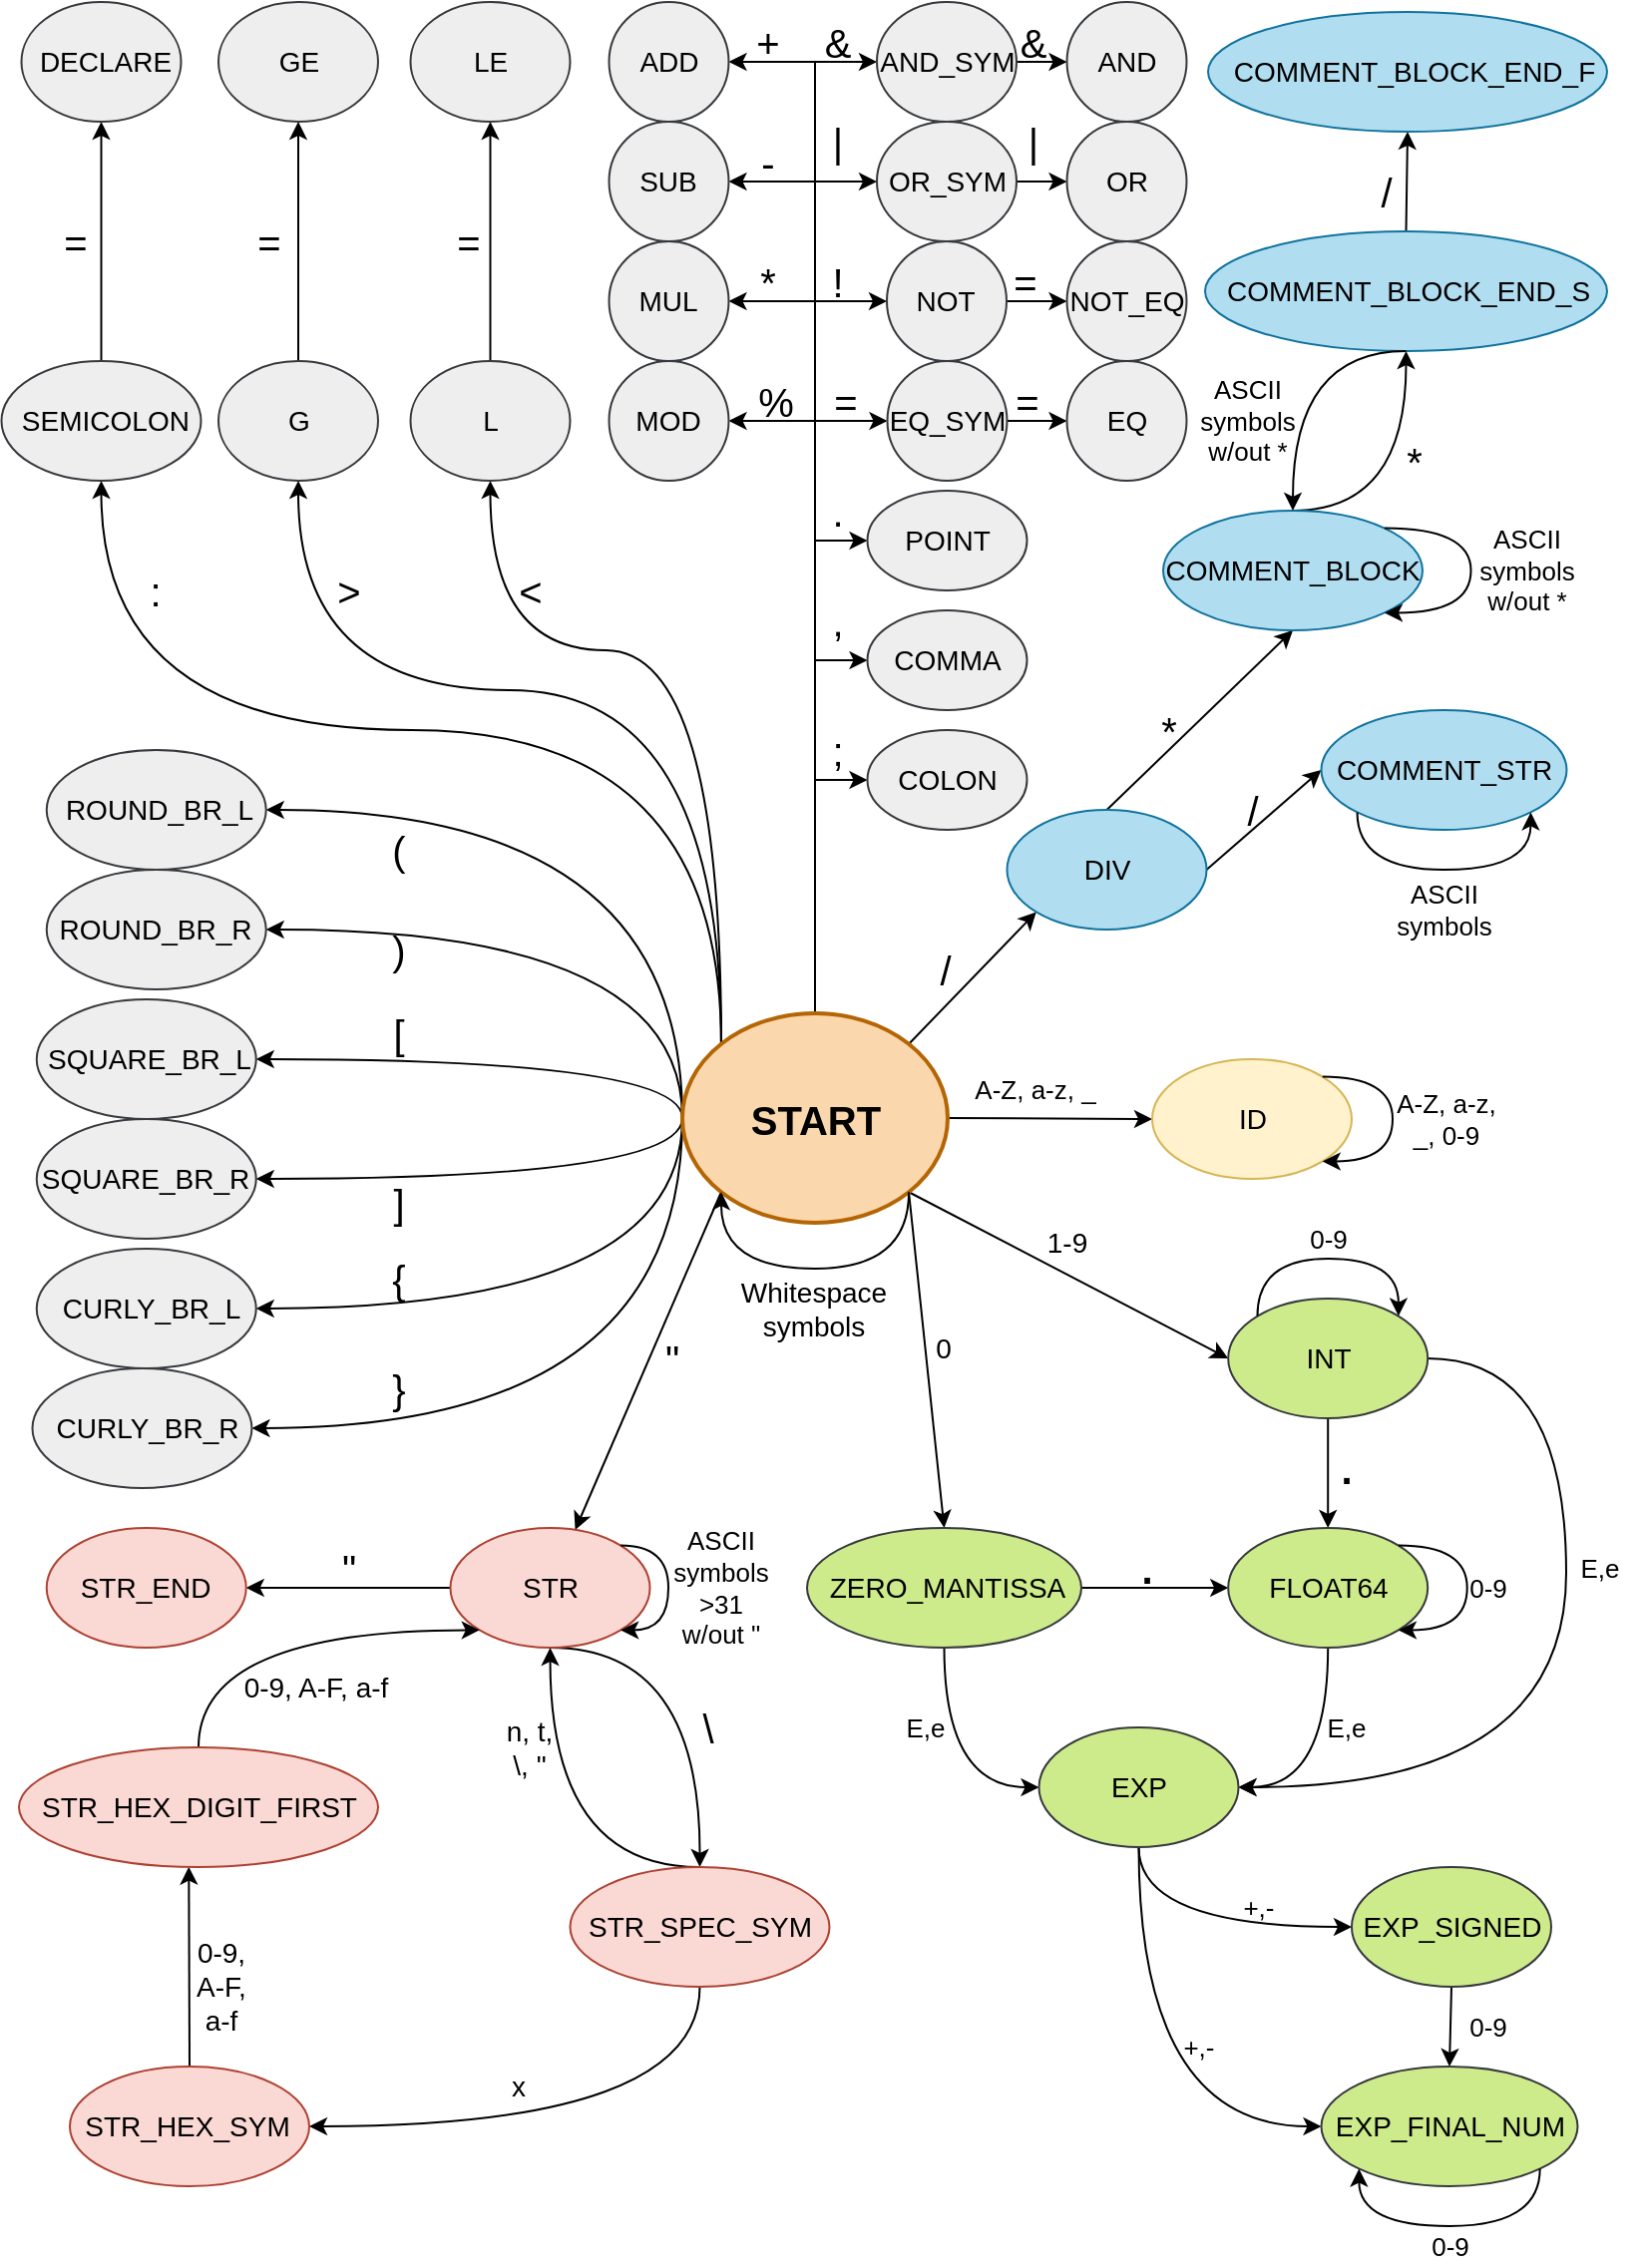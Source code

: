 <mxfile version="13.7.7" type="github"><diagram id="MlzpK5g1KXkVhoH1nmNd" name="Page-1"><mxGraphModel dx="865" dy="416" grid="1" gridSize="10" guides="1" tooltips="1" connect="1" arrows="1" fold="1" page="1" pageScale="1" pageWidth="827" pageHeight="1169" math="0" shadow="0"><root><mxCell id="0"/><mxCell id="1" parent="0"/><mxCell id="viRE1IM_-0tVsHPkwJl9-90" style="rounded=0;orthogonalLoop=1;jettySize=auto;html=1;exitX=1;exitY=0;exitDx=0;exitDy=0;entryX=0;entryY=1;entryDx=0;entryDy=0;fontSize=20;" parent="1" source="viRE1IM_-0tVsHPkwJl9-1" target="viRE1IM_-0tVsHPkwJl9-59" edge="1"><mxGeometry relative="1" as="geometry"/></mxCell><mxCell id="viRE1IM_-0tVsHPkwJl9-121" style="rounded=0;orthogonalLoop=1;jettySize=auto;html=1;exitX=1;exitY=0.5;exitDx=0;exitDy=0;entryX=0;entryY=0.5;entryDx=0;entryDy=0;fontSize=13;" parent="1" source="viRE1IM_-0tVsHPkwJl9-1" target="viRE1IM_-0tVsHPkwJl9-69" edge="1"><mxGeometry relative="1" as="geometry"/></mxCell><mxCell id="viRE1IM_-0tVsHPkwJl9-127" style="rounded=0;orthogonalLoop=1;jettySize=auto;html=1;exitX=1;exitY=1;exitDx=0;exitDy=0;entryX=0.5;entryY=0;entryDx=0;entryDy=0;fontSize=13;" parent="1" source="viRE1IM_-0tVsHPkwJl9-1" target="viRE1IM_-0tVsHPkwJl9-71" edge="1"><mxGeometry relative="1" as="geometry"/></mxCell><mxCell id="viRE1IM_-0tVsHPkwJl9-128" style="edgeStyle=none;rounded=0;orthogonalLoop=1;jettySize=auto;html=1;exitX=1;exitY=1;exitDx=0;exitDy=0;fontSize=13;entryX=0;entryY=0.5;entryDx=0;entryDy=0;" parent="1" source="viRE1IM_-0tVsHPkwJl9-1" target="viRE1IM_-0tVsHPkwJl9-73" edge="1"><mxGeometry relative="1" as="geometry"/></mxCell><mxCell id="viRE1IM_-0tVsHPkwJl9-222" style="edgeStyle=orthogonalEdgeStyle;rounded=0;orthogonalLoop=1;jettySize=auto;html=1;exitX=0;exitY=0.5;exitDx=0;exitDy=0;entryX=1;entryY=0.5;entryDx=0;entryDy=0;fontSize=20;curved=1;" parent="1" source="viRE1IM_-0tVsHPkwJl9-1" target="viRE1IM_-0tVsHPkwJl9-27" edge="1"><mxGeometry relative="1" as="geometry"><Array as="points"><mxPoint x="347" y="740"/></Array></mxGeometry></mxCell><mxCell id="viRE1IM_-0tVsHPkwJl9-223" style="edgeStyle=orthogonalEdgeStyle;curved=1;rounded=0;orthogonalLoop=1;jettySize=auto;html=1;exitX=0;exitY=0.5;exitDx=0;exitDy=0;entryX=1;entryY=0.5;entryDx=0;entryDy=0;fontSize=20;" parent="1" source="viRE1IM_-0tVsHPkwJl9-1" target="viRE1IM_-0tVsHPkwJl9-85" edge="1"><mxGeometry relative="1" as="geometry"><Array as="points"><mxPoint x="347" y="680"/></Array></mxGeometry></mxCell><mxCell id="viRE1IM_-0tVsHPkwJl9-224" style="edgeStyle=orthogonalEdgeStyle;curved=1;rounded=0;orthogonalLoop=1;jettySize=auto;html=1;exitX=0;exitY=0.5;exitDx=0;exitDy=0;entryX=1;entryY=0.5;entryDx=0;entryDy=0;fontSize=20;" parent="1" source="viRE1IM_-0tVsHPkwJl9-1" target="viRE1IM_-0tVsHPkwJl9-18" edge="1"><mxGeometry relative="1" as="geometry"><Array as="points"><mxPoint x="347" y="615"/></Array></mxGeometry></mxCell><mxCell id="viRE1IM_-0tVsHPkwJl9-225" style="edgeStyle=orthogonalEdgeStyle;curved=1;rounded=0;orthogonalLoop=1;jettySize=auto;html=1;exitX=0;exitY=0.5;exitDx=0;exitDy=0;entryX=1;entryY=0.5;entryDx=0;entryDy=0;fontSize=20;" parent="1" source="viRE1IM_-0tVsHPkwJl9-1" target="viRE1IM_-0tVsHPkwJl9-15" edge="1"><mxGeometry relative="1" as="geometry"><Array as="points"><mxPoint x="347" y="555"/></Array></mxGeometry></mxCell><mxCell id="viRE1IM_-0tVsHPkwJl9-226" style="edgeStyle=orthogonalEdgeStyle;curved=1;rounded=0;orthogonalLoop=1;jettySize=auto;html=1;exitX=0;exitY=0.5;exitDx=0;exitDy=0;entryX=1;entryY=0.5;entryDx=0;entryDy=0;fontSize=20;" parent="1" source="viRE1IM_-0tVsHPkwJl9-1" target="viRE1IM_-0tVsHPkwJl9-23" edge="1"><mxGeometry relative="1" as="geometry"><Array as="points"><mxPoint x="347" y="490"/></Array></mxGeometry></mxCell><mxCell id="viRE1IM_-0tVsHPkwJl9-227" style="edgeStyle=orthogonalEdgeStyle;curved=1;rounded=0;orthogonalLoop=1;jettySize=auto;html=1;exitX=0;exitY=0.5;exitDx=0;exitDy=0;entryX=1;entryY=0.5;entryDx=0;entryDy=0;fontSize=20;" parent="1" source="viRE1IM_-0tVsHPkwJl9-1" target="viRE1IM_-0tVsHPkwJl9-21" edge="1"><mxGeometry relative="1" as="geometry"><Array as="points"><mxPoint x="347" y="430"/></Array></mxGeometry></mxCell><mxCell id="viRE1IM_-0tVsHPkwJl9-238" style="edgeStyle=orthogonalEdgeStyle;rounded=0;orthogonalLoop=1;jettySize=auto;html=1;exitX=0.5;exitY=0;exitDx=0;exitDy=0;entryX=1;entryY=0.5;entryDx=0;entryDy=0;fontSize=20;" parent="1" source="viRE1IM_-0tVsHPkwJl9-1" target="viRE1IM_-0tVsHPkwJl9-53" edge="1"><mxGeometry relative="1" as="geometry"/></mxCell><mxCell id="viRE1IM_-0tVsHPkwJl9-239" style="edgeStyle=orthogonalEdgeStyle;rounded=0;orthogonalLoop=1;jettySize=auto;html=1;exitX=0.5;exitY=0;exitDx=0;exitDy=0;entryX=0;entryY=0.5;entryDx=0;entryDy=0;fontSize=20;" parent="1" source="viRE1IM_-0tVsHPkwJl9-1" target="viRE1IM_-0tVsHPkwJl9-51" edge="1"><mxGeometry relative="1" as="geometry"/></mxCell><mxCell id="viRE1IM_-0tVsHPkwJl9-240" style="edgeStyle=orthogonalEdgeStyle;rounded=0;orthogonalLoop=1;jettySize=auto;html=1;exitX=0.5;exitY=0;exitDx=0;exitDy=0;entryX=0;entryY=0.5;entryDx=0;entryDy=0;fontSize=20;" parent="1" source="viRE1IM_-0tVsHPkwJl9-1" target="viRE1IM_-0tVsHPkwJl9-55" edge="1"><mxGeometry relative="1" as="geometry"/></mxCell><mxCell id="viRE1IM_-0tVsHPkwJl9-241" style="edgeStyle=orthogonalEdgeStyle;rounded=0;orthogonalLoop=1;jettySize=auto;html=1;exitX=0.5;exitY=0;exitDx=0;exitDy=0;entryX=0;entryY=0.5;entryDx=0;entryDy=0;fontSize=20;elbow=vertical;" parent="1" source="viRE1IM_-0tVsHPkwJl9-1" target="viRE1IM_-0tVsHPkwJl9-57" edge="1"><mxGeometry relative="1" as="geometry"/></mxCell><mxCell id="viRE1IM_-0tVsHPkwJl9-242" style="edgeStyle=orthogonalEdgeStyle;rounded=0;orthogonalLoop=1;jettySize=auto;html=1;exitX=0.5;exitY=0;exitDx=0;exitDy=0;entryX=0;entryY=0.5;entryDx=0;entryDy=0;fontSize=20;" parent="1" source="viRE1IM_-0tVsHPkwJl9-1" target="viRE1IM_-0tVsHPkwJl9-47" edge="1"><mxGeometry relative="1" as="geometry"/></mxCell><mxCell id="viRE1IM_-0tVsHPkwJl9-244" style="edgeStyle=orthogonalEdgeStyle;rounded=0;orthogonalLoop=1;jettySize=auto;html=1;exitX=0.5;exitY=0;exitDx=0;exitDy=0;entryX=1;entryY=0.5;entryDx=0;entryDy=0;fontSize=20;" parent="1" source="viRE1IM_-0tVsHPkwJl9-1" target="viRE1IM_-0tVsHPkwJl9-9" edge="1"><mxGeometry relative="1" as="geometry"/></mxCell><mxCell id="viRE1IM_-0tVsHPkwJl9-245" style="edgeStyle=orthogonalEdgeStyle;rounded=0;orthogonalLoop=1;jettySize=auto;html=1;exitX=0.5;exitY=0;exitDx=0;exitDy=0;entryX=1;entryY=0.5;entryDx=0;entryDy=0;fontSize=20;" parent="1" source="viRE1IM_-0tVsHPkwJl9-1" target="viRE1IM_-0tVsHPkwJl9-84" edge="1"><mxGeometry relative="1" as="geometry"/></mxCell><mxCell id="viRE1IM_-0tVsHPkwJl9-246" style="edgeStyle=orthogonalEdgeStyle;rounded=0;orthogonalLoop=1;jettySize=auto;html=1;exitX=0.5;exitY=0;exitDx=0;exitDy=0;entryX=1;entryY=0.5;entryDx=0;entryDy=0;fontSize=20;" parent="1" source="viRE1IM_-0tVsHPkwJl9-1" target="viRE1IM_-0tVsHPkwJl9-11" edge="1"><mxGeometry relative="1" as="geometry"/></mxCell><mxCell id="viRE1IM_-0tVsHPkwJl9-292" style="edgeStyle=orthogonalEdgeStyle;curved=1;rounded=0;orthogonalLoop=1;jettySize=auto;html=1;exitX=0;exitY=0;exitDx=0;exitDy=0;entryX=0.5;entryY=1;entryDx=0;entryDy=0;fontSize=20;" parent="1" source="viRE1IM_-0tVsHPkwJl9-1" target="viRE1IM_-0tVsHPkwJl9-31" edge="1"><mxGeometry relative="1" as="geometry"><Array as="points"><mxPoint x="366" y="390"/><mxPoint x="56" y="390"/></Array></mxGeometry></mxCell><mxCell id="viRE1IM_-0tVsHPkwJl9-300" style="edgeStyle=orthogonalEdgeStyle;curved=1;rounded=0;orthogonalLoop=1;jettySize=auto;html=1;exitX=0;exitY=0;exitDx=0;exitDy=0;entryX=0.5;entryY=1;entryDx=0;entryDy=0;fontSize=20;" parent="1" source="viRE1IM_-0tVsHPkwJl9-1" target="viRE1IM_-0tVsHPkwJl9-39" edge="1"><mxGeometry relative="1" as="geometry"><Array as="points"><mxPoint x="366" y="370"/><mxPoint x="155" y="370"/></Array></mxGeometry></mxCell><mxCell id="viRE1IM_-0tVsHPkwJl9-301" style="edgeStyle=orthogonalEdgeStyle;curved=1;rounded=0;orthogonalLoop=1;jettySize=auto;html=1;exitX=0;exitY=0;exitDx=0;exitDy=0;entryX=0.5;entryY=1;entryDx=0;entryDy=0;fontSize=20;" parent="1" source="viRE1IM_-0tVsHPkwJl9-1" target="viRE1IM_-0tVsHPkwJl9-41" edge="1"><mxGeometry relative="1" as="geometry"><Array as="points"><mxPoint x="366" y="350"/><mxPoint x="251" y="350"/></Array></mxGeometry></mxCell><mxCell id="viRE1IM_-0tVsHPkwJl9-302" style="edgeStyle=orthogonalEdgeStyle;rounded=0;orthogonalLoop=1;jettySize=auto;html=1;exitX=0.5;exitY=0;exitDx=0;exitDy=0;entryX=0;entryY=0.5;entryDx=0;entryDy=0;fontSize=20;" parent="1" source="viRE1IM_-0tVsHPkwJl9-1" target="viRE1IM_-0tVsHPkwJl9-34" edge="1"><mxGeometry relative="1" as="geometry"/></mxCell><mxCell id="viRE1IM_-0tVsHPkwJl9-303" style="edgeStyle=orthogonalEdgeStyle;rounded=0;orthogonalLoop=1;jettySize=auto;html=1;exitX=0.5;exitY=0;exitDx=0;exitDy=0;entryX=0;entryY=0.5;entryDx=0;entryDy=0;fontSize=20;" parent="1" source="viRE1IM_-0tVsHPkwJl9-1" target="viRE1IM_-0tVsHPkwJl9-7" edge="1"><mxGeometry relative="1" as="geometry"/></mxCell><mxCell id="viRE1IM_-0tVsHPkwJl9-304" style="edgeStyle=orthogonalEdgeStyle;rounded=0;orthogonalLoop=1;jettySize=auto;html=1;exitX=0.5;exitY=0;exitDx=0;exitDy=0;entryX=0;entryY=0.5;entryDx=0;entryDy=0;fontSize=20;" parent="1" source="viRE1IM_-0tVsHPkwJl9-1" target="viRE1IM_-0tVsHPkwJl9-36" edge="1"><mxGeometry relative="1" as="geometry"/></mxCell><mxCell id="viRE1IM_-0tVsHPkwJl9-320" style="rounded=0;orthogonalLoop=1;jettySize=auto;html=1;exitX=0;exitY=1;exitDx=0;exitDy=0;fontSize=20;" parent="1" source="viRE1IM_-0tVsHPkwJl9-1" target="viRE1IM_-0tVsHPkwJl9-306" edge="1"><mxGeometry relative="1" as="geometry"/></mxCell><mxCell id="viRE1IM_-0tVsHPkwJl9-1" value="" style="ellipse;whiteSpace=wrap;html=1;fontStyle=1;strokeWidth=2;fillColor=#fad7ac;strokeColor=#b46504;" parent="1" vertex="1"><mxGeometry x="347" y="532" width="133" height="105" as="geometry"/></mxCell><mxCell id="viRE1IM_-0tVsHPkwJl9-2" value="START" style="text;html=1;strokeColor=none;fillColor=none;align=center;verticalAlign=middle;whiteSpace=wrap;rounded=0;fontSize=20;fontStyle=1" parent="1" vertex="1"><mxGeometry x="388.5" y="565" width="50" height="40" as="geometry"/></mxCell><mxCell id="viRE1IM_-0tVsHPkwJl9-7" value="" style="ellipse;whiteSpace=wrap;html=1;fillColor=#eeeeee;strokeColor=#36393d;" parent="1" vertex="1"><mxGeometry x="439.75" y="330" width="80" height="50" as="geometry"/></mxCell><mxCell id="viRE1IM_-0tVsHPkwJl9-8" value="COMMA" style="text;html=1;strokeColor=none;fillColor=none;align=center;verticalAlign=middle;whiteSpace=wrap;rounded=0;fontSize=14;" parent="1" vertex="1"><mxGeometry x="459.75" y="345" width="40" height="20" as="geometry"/></mxCell><mxCell id="viRE1IM_-0tVsHPkwJl9-9" value="" style="ellipse;whiteSpace=wrap;html=1;fillColor=#eeeeee;strokeColor=#36393d;" parent="1" vertex="1"><mxGeometry x="310.25" y="145" width="60" height="60" as="geometry"/></mxCell><mxCell id="viRE1IM_-0tVsHPkwJl9-10" value="MUL" style="text;html=1;strokeColor=none;fillColor=none;align=center;verticalAlign=middle;whiteSpace=wrap;rounded=0;fontSize=14;" parent="1" vertex="1"><mxGeometry x="320.25" y="165" width="40" height="20" as="geometry"/></mxCell><mxCell id="viRE1IM_-0tVsHPkwJl9-11" value="" style="ellipse;whiteSpace=wrap;html=1;fillColor=#eeeeee;strokeColor=#36393d;" parent="1" vertex="1"><mxGeometry x="310.25" y="25" width="60" height="60" as="geometry"/></mxCell><mxCell id="viRE1IM_-0tVsHPkwJl9-12" value="ADD" style="text;html=1;strokeColor=none;fillColor=none;align=center;verticalAlign=middle;whiteSpace=wrap;rounded=0;fontSize=14;" parent="1" vertex="1"><mxGeometry x="321.75" y="45" width="37" height="20" as="geometry"/></mxCell><mxCell id="viRE1IM_-0tVsHPkwJl9-15" value="" style="ellipse;whiteSpace=wrap;html=1;fillColor=#eeeeee;strokeColor=#36393d;" parent="1" vertex="1"><mxGeometry x="23.37" y="525" width="110" height="60" as="geometry"/></mxCell><mxCell id="viRE1IM_-0tVsHPkwJl9-18" value="" style="ellipse;whiteSpace=wrap;html=1;fillColor=#eeeeee;strokeColor=#36393d;" parent="1" vertex="1"><mxGeometry x="23.37" y="585" width="110" height="60" as="geometry"/></mxCell><mxCell id="viRE1IM_-0tVsHPkwJl9-21" value="" style="ellipse;whiteSpace=wrap;html=1;fillColor=#eeeeee;strokeColor=#36393d;" parent="1" vertex="1"><mxGeometry x="28.37" y="400" width="110" height="60" as="geometry"/></mxCell><mxCell id="viRE1IM_-0tVsHPkwJl9-22" value="ROUND_BR_L" style="text;html=1;strokeColor=none;fillColor=none;align=center;verticalAlign=middle;whiteSpace=wrap;rounded=0;fontSize=14;" parent="1" vertex="1"><mxGeometry x="65" y="420" width="40" height="20" as="geometry"/></mxCell><mxCell id="viRE1IM_-0tVsHPkwJl9-23" value="" style="ellipse;whiteSpace=wrap;html=1;fillColor=#eeeeee;strokeColor=#36393d;" parent="1" vertex="1"><mxGeometry x="28.37" y="460" width="110" height="60" as="geometry"/></mxCell><mxCell id="viRE1IM_-0tVsHPkwJl9-24" value="ROUND_BR_R" style="text;html=1;strokeColor=none;fillColor=none;align=center;verticalAlign=middle;whiteSpace=wrap;rounded=0;fontSize=14;" parent="1" vertex="1"><mxGeometry x="63.37" y="480" width="40" height="20" as="geometry"/></mxCell><mxCell id="viRE1IM_-0tVsHPkwJl9-27" value="" style="ellipse;whiteSpace=wrap;html=1;fillColor=#eeeeee;strokeColor=#36393d;" parent="1" vertex="1"><mxGeometry x="21.24" y="710" width="110" height="60" as="geometry"/></mxCell><mxCell id="viRE1IM_-0tVsHPkwJl9-284" style="edgeStyle=none;rounded=0;orthogonalLoop=1;jettySize=auto;html=1;exitX=0.5;exitY=0;exitDx=0;exitDy=0;entryX=0.5;entryY=1;entryDx=0;entryDy=0;fontSize=20;" parent="1" source="viRE1IM_-0tVsHPkwJl9-31" target="viRE1IM_-0tVsHPkwJl9-49" edge="1"><mxGeometry relative="1" as="geometry"/></mxCell><mxCell id="viRE1IM_-0tVsHPkwJl9-31" value="" style="ellipse;whiteSpace=wrap;html=1;fillColor=#eeeeee;strokeColor=#36393d;" parent="1" vertex="1"><mxGeometry x="5.75" y="205" width="100" height="60" as="geometry"/></mxCell><mxCell id="viRE1IM_-0tVsHPkwJl9-32" value="&amp;nbsp;SEMICOLON" style="text;html=1;strokeColor=none;fillColor=none;align=center;verticalAlign=middle;whiteSpace=wrap;rounded=0;fontSize=14;" parent="1" vertex="1"><mxGeometry x="35.75" y="225" width="40" height="20" as="geometry"/></mxCell><mxCell id="viRE1IM_-0tVsHPkwJl9-34" value="" style="ellipse;whiteSpace=wrap;html=1;fillColor=#eeeeee;strokeColor=#36393d;" parent="1" vertex="1"><mxGeometry x="439.75" y="390" width="80" height="50" as="geometry"/></mxCell><mxCell id="viRE1IM_-0tVsHPkwJl9-35" value="COLON" style="text;html=1;strokeColor=none;fillColor=none;align=center;verticalAlign=middle;whiteSpace=wrap;rounded=0;fontSize=14;" parent="1" vertex="1"><mxGeometry x="459.75" y="405" width="40" height="20" as="geometry"/></mxCell><mxCell id="viRE1IM_-0tVsHPkwJl9-36" value="" style="ellipse;whiteSpace=wrap;html=1;fillColor=#eeeeee;strokeColor=#36393d;" parent="1" vertex="1"><mxGeometry x="439.75" y="270" width="80" height="50" as="geometry"/></mxCell><mxCell id="viRE1IM_-0tVsHPkwJl9-37" value=" POINT" style="text;html=1;strokeColor=none;fillColor=none;align=center;verticalAlign=middle;whiteSpace=wrap;rounded=0;fontSize=14;" parent="1" vertex="1"><mxGeometry x="459.75" y="285" width="40" height="20" as="geometry"/></mxCell><mxCell id="viRE1IM_-0tVsHPkwJl9-288" style="rounded=0;orthogonalLoop=1;jettySize=auto;html=1;exitX=0.5;exitY=0;exitDx=0;exitDy=0;entryX=0.5;entryY=1;entryDx=0;entryDy=0;fontSize=20;" parent="1" source="viRE1IM_-0tVsHPkwJl9-39" target="viRE1IM_-0tVsHPkwJl9-43" edge="1"><mxGeometry relative="1" as="geometry"/></mxCell><mxCell id="viRE1IM_-0tVsHPkwJl9-39" value="" style="ellipse;whiteSpace=wrap;html=1;fillColor=#eeeeee;strokeColor=#36393d;" parent="1" vertex="1"><mxGeometry x="114.5" y="205" width="80" height="60" as="geometry"/></mxCell><mxCell id="viRE1IM_-0tVsHPkwJl9-40" value="G" style="text;html=1;strokeColor=none;fillColor=none;align=center;verticalAlign=middle;whiteSpace=wrap;rounded=0;fontSize=14;" parent="1" vertex="1"><mxGeometry x="134.5" y="225" width="40" height="20" as="geometry"/></mxCell><mxCell id="viRE1IM_-0tVsHPkwJl9-299" style="edgeStyle=orthogonalEdgeStyle;curved=1;rounded=0;orthogonalLoop=1;jettySize=auto;html=1;exitX=0.5;exitY=0;exitDx=0;exitDy=0;entryX=0.5;entryY=1;entryDx=0;entryDy=0;fontSize=20;" parent="1" source="viRE1IM_-0tVsHPkwJl9-41" target="viRE1IM_-0tVsHPkwJl9-45" edge="1"><mxGeometry relative="1" as="geometry"/></mxCell><mxCell id="viRE1IM_-0tVsHPkwJl9-41" value="" style="ellipse;whiteSpace=wrap;html=1;fillColor=#eeeeee;strokeColor=#36393d;" parent="1" vertex="1"><mxGeometry x="210.75" y="205" width="80" height="60" as="geometry"/></mxCell><mxCell id="viRE1IM_-0tVsHPkwJl9-42" value=" L" style="text;html=1;strokeColor=none;fillColor=none;align=center;verticalAlign=middle;whiteSpace=wrap;rounded=0;fontSize=14;" parent="1" vertex="1"><mxGeometry x="230.75" y="225" width="40" height="20" as="geometry"/></mxCell><mxCell id="viRE1IM_-0tVsHPkwJl9-43" value="" style="ellipse;whiteSpace=wrap;html=1;fillColor=#eeeeee;strokeColor=#36393d;" parent="1" vertex="1"><mxGeometry x="114.5" y="25" width="80" height="60" as="geometry"/></mxCell><mxCell id="viRE1IM_-0tVsHPkwJl9-44" value=" GE" style="text;html=1;strokeColor=none;fillColor=none;align=center;verticalAlign=middle;whiteSpace=wrap;rounded=0;fontSize=14;" parent="1" vertex="1"><mxGeometry x="134.5" y="45" width="40" height="20" as="geometry"/></mxCell><mxCell id="viRE1IM_-0tVsHPkwJl9-45" value="" style="ellipse;whiteSpace=wrap;html=1;fillColor=#eeeeee;strokeColor=#36393d;" parent="1" vertex="1"><mxGeometry x="210.75" y="25" width="80" height="60" as="geometry"/></mxCell><mxCell id="viRE1IM_-0tVsHPkwJl9-46" value=" LE" style="text;html=1;strokeColor=none;fillColor=none;align=center;verticalAlign=middle;whiteSpace=wrap;rounded=0;fontSize=14;" parent="1" vertex="1"><mxGeometry x="230.75" y="45" width="40" height="20" as="geometry"/></mxCell><mxCell id="viRE1IM_-0tVsHPkwJl9-342" style="rounded=0;orthogonalLoop=1;jettySize=auto;html=1;exitX=1;exitY=0.5;exitDx=0;exitDy=0;fontSize=20;" parent="1" source="viRE1IM_-0tVsHPkwJl9-47" target="viRE1IM_-0tVsHPkwJl9-340" edge="1"><mxGeometry relative="1" as="geometry"/></mxCell><mxCell id="viRE1IM_-0tVsHPkwJl9-47" value="" style="ellipse;whiteSpace=wrap;html=1;fillColor=#eeeeee;strokeColor=#36393d;" parent="1" vertex="1"><mxGeometry x="449.75" y="205" width="60" height="60" as="geometry"/></mxCell><mxCell id="viRE1IM_-0tVsHPkwJl9-48" value=" EQ_SYM" style="text;html=1;strokeColor=none;fillColor=none;align=center;verticalAlign=middle;whiteSpace=wrap;rounded=0;fontSize=14;" parent="1" vertex="1"><mxGeometry x="459.75" y="225" width="40" height="20" as="geometry"/></mxCell><mxCell id="viRE1IM_-0tVsHPkwJl9-49" value="" style="ellipse;whiteSpace=wrap;html=1;fillColor=#eeeeee;strokeColor=#36393d;" parent="1" vertex="1"><mxGeometry x="15.75" y="25" width="80" height="60" as="geometry"/></mxCell><mxCell id="viRE1IM_-0tVsHPkwJl9-50" value=" DECLARE" style="text;html=1;strokeColor=none;fillColor=none;align=center;verticalAlign=middle;whiteSpace=wrap;rounded=0;fontSize=14;" parent="1" vertex="1"><mxGeometry x="38.37" y="45" width="40" height="20" as="geometry"/></mxCell><mxCell id="viRE1IM_-0tVsHPkwJl9-297" style="edgeStyle=orthogonalEdgeStyle;curved=1;rounded=0;orthogonalLoop=1;jettySize=auto;html=1;exitX=1;exitY=0.5;exitDx=0;exitDy=0;entryX=0;entryY=0.5;entryDx=0;entryDy=0;fontSize=20;" parent="1" source="viRE1IM_-0tVsHPkwJl9-51" target="viRE1IM_-0tVsHPkwJl9-295" edge="1"><mxGeometry relative="1" as="geometry"/></mxCell><mxCell id="viRE1IM_-0tVsHPkwJl9-51" value="" style="ellipse;whiteSpace=wrap;html=1;fillColor=#eeeeee;strokeColor=#36393d;" parent="1" vertex="1"><mxGeometry x="449.5" y="145" width="60" height="60" as="geometry"/></mxCell><mxCell id="viRE1IM_-0tVsHPkwJl9-52" value=" NOT" style="text;html=1;strokeColor=none;fillColor=none;align=center;verticalAlign=middle;whiteSpace=wrap;rounded=0;fontSize=14;" parent="1" vertex="1"><mxGeometry x="458.75" y="165" width="40" height="20" as="geometry"/></mxCell><mxCell id="viRE1IM_-0tVsHPkwJl9-53" value="" style="ellipse;whiteSpace=wrap;html=1;fillColor=#eeeeee;strokeColor=#36393d;" parent="1" vertex="1"><mxGeometry x="310.25" y="205" width="60" height="60" as="geometry"/></mxCell><mxCell id="viRE1IM_-0tVsHPkwJl9-54" value=" MOD" style="text;html=1;strokeColor=none;fillColor=none;align=center;verticalAlign=middle;whiteSpace=wrap;rounded=0;fontSize=14;" parent="1" vertex="1"><mxGeometry x="319.5" y="225" width="40" height="20" as="geometry"/></mxCell><mxCell id="viRE1IM_-0tVsHPkwJl9-280" style="edgeStyle=none;rounded=0;orthogonalLoop=1;jettySize=auto;html=1;exitX=1;exitY=0.5;exitDx=0;exitDy=0;fontSize=20;" parent="1" source="viRE1IM_-0tVsHPkwJl9-55" target="viRE1IM_-0tVsHPkwJl9-275" edge="1"><mxGeometry relative="1" as="geometry"/></mxCell><mxCell id="viRE1IM_-0tVsHPkwJl9-55" value="" style="ellipse;whiteSpace=wrap;html=1;fillColor=#eeeeee;strokeColor=#36393d;" parent="1" vertex="1"><mxGeometry x="444.5" y="85" width="70" height="60" as="geometry"/></mxCell><mxCell id="viRE1IM_-0tVsHPkwJl9-56" value=" OR_SYM" style="text;html=1;strokeColor=none;fillColor=none;align=center;verticalAlign=middle;whiteSpace=wrap;rounded=0;fontSize=14;" parent="1" vertex="1"><mxGeometry x="459.75" y="105" width="40" height="20" as="geometry"/></mxCell><mxCell id="viRE1IM_-0tVsHPkwJl9-279" style="edgeStyle=none;rounded=0;orthogonalLoop=1;jettySize=auto;html=1;exitX=1;exitY=0.5;exitDx=0;exitDy=0;entryX=0;entryY=0.5;entryDx=0;entryDy=0;fontSize=20;" parent="1" source="viRE1IM_-0tVsHPkwJl9-57" target="viRE1IM_-0tVsHPkwJl9-277" edge="1"><mxGeometry relative="1" as="geometry"/></mxCell><mxCell id="viRE1IM_-0tVsHPkwJl9-57" value="" style="ellipse;whiteSpace=wrap;html=1;fillColor=#eeeeee;strokeColor=#36393d;" parent="1" vertex="1"><mxGeometry x="444.5" y="25" width="70" height="60" as="geometry"/></mxCell><mxCell id="viRE1IM_-0tVsHPkwJl9-58" value="AND_SYM" style="text;html=1;strokeColor=none;fillColor=none;align=center;verticalAlign=middle;whiteSpace=wrap;rounded=0;fontSize=14;" parent="1" vertex="1"><mxGeometry x="459.75" y="45" width="40" height="20" as="geometry"/></mxCell><mxCell id="viRE1IM_-0tVsHPkwJl9-96" style="edgeStyle=none;rounded=0;orthogonalLoop=1;jettySize=auto;html=1;exitX=0.5;exitY=0;exitDx=0;exitDy=0;entryX=0.5;entryY=1;entryDx=0;entryDy=0;fontSize=20;" parent="1" source="viRE1IM_-0tVsHPkwJl9-59" target="viRE1IM_-0tVsHPkwJl9-63" edge="1"><mxGeometry relative="1" as="geometry"/></mxCell><mxCell id="viRE1IM_-0tVsHPkwJl9-98" style="edgeStyle=none;rounded=0;orthogonalLoop=1;jettySize=auto;html=1;exitX=1;exitY=0.5;exitDx=0;exitDy=0;entryX=0;entryY=0.5;entryDx=0;entryDy=0;fontSize=20;" parent="1" source="viRE1IM_-0tVsHPkwJl9-59" target="viRE1IM_-0tVsHPkwJl9-61" edge="1"><mxGeometry relative="1" as="geometry"/></mxCell><mxCell id="viRE1IM_-0tVsHPkwJl9-59" value="" style="ellipse;whiteSpace=wrap;html=1;fillColor=#b1ddf0;strokeColor=#10739e;" parent="1" vertex="1"><mxGeometry x="509.75" y="430" width="100" height="60" as="geometry"/></mxCell><mxCell id="viRE1IM_-0tVsHPkwJl9-60" value=" DIV" style="text;html=1;strokeColor=none;fillColor=none;align=center;verticalAlign=middle;whiteSpace=wrap;rounded=0;fontSize=14;fontStyle=0" parent="1" vertex="1"><mxGeometry x="539.75" y="450" width="40" height="20" as="geometry"/></mxCell><mxCell id="viRE1IM_-0tVsHPkwJl9-61" value="" style="ellipse;whiteSpace=wrap;html=1;fillColor=#b1ddf0;strokeColor=#10739e;" parent="1" vertex="1"><mxGeometry x="667.25" y="380" width="123" height="60" as="geometry"/></mxCell><mxCell id="viRE1IM_-0tVsHPkwJl9-62" value=" COMMENT_STR" style="text;html=1;strokeColor=none;fillColor=none;align=center;verticalAlign=middle;whiteSpace=wrap;rounded=0;fontSize=14;" parent="1" vertex="1"><mxGeometry x="708.75" y="400" width="40" height="20" as="geometry"/></mxCell><mxCell id="viRE1IM_-0tVsHPkwJl9-110" style="rounded=0;orthogonalLoop=1;jettySize=auto;html=1;fontSize=13;edgeStyle=orthogonalEdgeStyle;curved=1;entryX=0.5;entryY=1;entryDx=0;entryDy=0;exitX=0.5;exitY=0;exitDx=0;exitDy=0;" parent="1" source="viRE1IM_-0tVsHPkwJl9-63" target="viRE1IM_-0tVsHPkwJl9-65" edge="1"><mxGeometry relative="1" as="geometry"><mxPoint x="650" y="289" as="sourcePoint"/><mxPoint x="700" y="240" as="targetPoint"/><Array as="points"><mxPoint x="710" y="280"/></Array></mxGeometry></mxCell><mxCell id="viRE1IM_-0tVsHPkwJl9-63" value="" style="ellipse;whiteSpace=wrap;html=1;fillColor=#b1ddf0;strokeColor=#10739e;spacing=2;strokeWidth=1;" parent="1" vertex="1"><mxGeometry x="588" y="280" width="130" height="60" as="geometry"/></mxCell><mxCell id="viRE1IM_-0tVsHPkwJl9-64" value=" COMMENT_BLOCK" style="text;html=1;strokeColor=none;fillColor=none;align=center;verticalAlign=middle;whiteSpace=wrap;rounded=0;fontSize=14;" parent="1" vertex="1"><mxGeometry x="633" y="300" width="40" height="20" as="geometry"/></mxCell><mxCell id="viRE1IM_-0tVsHPkwJl9-91" style="edgeStyle=none;rounded=0;orthogonalLoop=1;jettySize=auto;html=1;exitX=0.5;exitY=0;exitDx=0;exitDy=0;entryX=0.5;entryY=1;entryDx=0;entryDy=0;fontSize=20;" parent="1" source="viRE1IM_-0tVsHPkwJl9-65" target="viRE1IM_-0tVsHPkwJl9-67" edge="1"><mxGeometry relative="1" as="geometry"/></mxCell><mxCell id="viRE1IM_-0tVsHPkwJl9-65" value="" style="ellipse;whiteSpace=wrap;html=1;fillColor=#b1ddf0;strokeColor=#10739e;" parent="1" vertex="1"><mxGeometry x="609" y="140" width="201.5" height="60" as="geometry"/></mxCell><mxCell id="viRE1IM_-0tVsHPkwJl9-66" value=" COMMENT_BLOCK_END_S" style="text;html=1;strokeColor=none;fillColor=none;align=center;verticalAlign=middle;whiteSpace=wrap;rounded=0;fontSize=14;" parent="1" vertex="1"><mxGeometry x="690.5" y="160" width="40" height="20" as="geometry"/></mxCell><mxCell id="viRE1IM_-0tVsHPkwJl9-67" value="" style="ellipse;whiteSpace=wrap;html=1;fillColor=#b1ddf0;strokeColor=#10739e;" parent="1" vertex="1"><mxGeometry x="610.5" y="30" width="200" height="60" as="geometry"/></mxCell><mxCell id="viRE1IM_-0tVsHPkwJl9-68" value=" COMMENT_BLOCK_END_F" style="text;html=1;strokeColor=none;fillColor=none;align=center;verticalAlign=middle;whiteSpace=wrap;rounded=0;fontSize=14;" parent="1" vertex="1"><mxGeometry x="693.75" y="50" width="40" height="20" as="geometry"/></mxCell><mxCell id="viRE1IM_-0tVsHPkwJl9-69" value="" style="ellipse;whiteSpace=wrap;html=1;fillColor=#fff2cc;strokeColor=#d6b656;" parent="1" vertex="1"><mxGeometry x="582.5" y="555" width="100" height="60" as="geometry"/></mxCell><mxCell id="viRE1IM_-0tVsHPkwJl9-70" value=" ID" style="text;html=1;strokeColor=none;fillColor=none;align=center;verticalAlign=middle;whiteSpace=wrap;rounded=0;fontSize=14;fontStyle=0" parent="1" vertex="1"><mxGeometry x="612.5" y="575" width="40" height="20" as="geometry"/></mxCell><mxCell id="viRE1IM_-0tVsHPkwJl9-140" style="edgeStyle=none;rounded=0;orthogonalLoop=1;jettySize=auto;html=1;exitX=1;exitY=0.5;exitDx=0;exitDy=0;entryX=0;entryY=0.5;entryDx=0;entryDy=0;fontSize=14;" parent="1" source="viRE1IM_-0tVsHPkwJl9-71" target="viRE1IM_-0tVsHPkwJl9-75" edge="1"><mxGeometry relative="1" as="geometry"/></mxCell><mxCell id="viRE1IM_-0tVsHPkwJl9-158" style="edgeStyle=orthogonalEdgeStyle;rounded=0;orthogonalLoop=1;jettySize=auto;html=1;exitX=0.5;exitY=1;exitDx=0;exitDy=0;entryX=0;entryY=0.5;entryDx=0;entryDy=0;fontSize=20;curved=1;" parent="1" source="viRE1IM_-0tVsHPkwJl9-71" target="viRE1IM_-0tVsHPkwJl9-77" edge="1"><mxGeometry relative="1" as="geometry"/></mxCell><mxCell id="viRE1IM_-0tVsHPkwJl9-71" value="" style="ellipse;whiteSpace=wrap;html=1;fillColor=#cdeb8b;strokeColor=#36393d;" parent="1" vertex="1"><mxGeometry x="409.5" y="790" width="137.5" height="60" as="geometry"/></mxCell><mxCell id="viRE1IM_-0tVsHPkwJl9-72" value=" ZERO_MANTISSA" style="text;html=1;strokeColor=none;fillColor=none;align=center;verticalAlign=middle;whiteSpace=wrap;rounded=0;fontSize=14;" parent="1" vertex="1"><mxGeometry x="459.75" y="810" width="40" height="20" as="geometry"/></mxCell><mxCell id="viRE1IM_-0tVsHPkwJl9-142" style="edgeStyle=none;rounded=0;orthogonalLoop=1;jettySize=auto;html=1;exitX=0.5;exitY=1;exitDx=0;exitDy=0;entryX=0.5;entryY=0;entryDx=0;entryDy=0;fontSize=20;" parent="1" source="viRE1IM_-0tVsHPkwJl9-73" target="viRE1IM_-0tVsHPkwJl9-75" edge="1"><mxGeometry relative="1" as="geometry"><mxPoint x="632.25" y="760" as="sourcePoint"/></mxGeometry></mxCell><mxCell id="viRE1IM_-0tVsHPkwJl9-160" style="edgeStyle=orthogonalEdgeStyle;curved=1;rounded=0;orthogonalLoop=1;jettySize=auto;html=1;exitX=1;exitY=0.5;exitDx=0;exitDy=0;fontSize=20;entryX=1;entryY=0.5;entryDx=0;entryDy=0;" parent="1" source="viRE1IM_-0tVsHPkwJl9-73" target="viRE1IM_-0tVsHPkwJl9-77" edge="1"><mxGeometry relative="1" as="geometry"><mxPoint x="630" y="920" as="targetPoint"/><Array as="points"><mxPoint x="790" y="705"/><mxPoint x="790" y="920"/></Array></mxGeometry></mxCell><mxCell id="viRE1IM_-0tVsHPkwJl9-73" value="" style="ellipse;whiteSpace=wrap;html=1;fillColor=#cdeb8b;strokeColor=#36393d;" parent="1" vertex="1"><mxGeometry x="620.6" y="675" width="100" height="60" as="geometry"/></mxCell><mxCell id="viRE1IM_-0tVsHPkwJl9-74" value=" INT" style="text;html=1;strokeColor=none;fillColor=none;align=center;verticalAlign=middle;whiteSpace=wrap;rounded=0;fontSize=14;" parent="1" vertex="1"><mxGeometry x="650.6" y="695" width="40" height="20" as="geometry"/></mxCell><mxCell id="viRE1IM_-0tVsHPkwJl9-159" style="edgeStyle=orthogonalEdgeStyle;curved=1;rounded=0;orthogonalLoop=1;jettySize=auto;html=1;exitX=0.5;exitY=1;exitDx=0;exitDy=0;entryX=1;entryY=0.5;entryDx=0;entryDy=0;fontSize=20;" parent="1" source="viRE1IM_-0tVsHPkwJl9-75" target="viRE1IM_-0tVsHPkwJl9-77" edge="1"><mxGeometry relative="1" as="geometry"/></mxCell><mxCell id="viRE1IM_-0tVsHPkwJl9-75" value="" style="ellipse;whiteSpace=wrap;html=1;fillColor=#cdeb8b;strokeColor=#36393d;" parent="1" vertex="1"><mxGeometry x="620.6" y="790" width="100" height="60" as="geometry"/></mxCell><mxCell id="viRE1IM_-0tVsHPkwJl9-76" value=" FLOAT64" style="text;html=1;strokeColor=none;fillColor=none;align=center;verticalAlign=middle;whiteSpace=wrap;rounded=0;fontSize=14;" parent="1" vertex="1"><mxGeometry x="650.6" y="810" width="40" height="20" as="geometry"/></mxCell><mxCell id="viRE1IM_-0tVsHPkwJl9-163" style="edgeStyle=orthogonalEdgeStyle;curved=1;rounded=0;orthogonalLoop=1;jettySize=auto;html=1;exitX=0.5;exitY=1;exitDx=0;exitDy=0;entryX=0;entryY=0.5;entryDx=0;entryDy=0;fontSize=20;" parent="1" source="viRE1IM_-0tVsHPkwJl9-77" target="viRE1IM_-0tVsHPkwJl9-79" edge="1"><mxGeometry relative="1" as="geometry"/></mxCell><mxCell id="viRE1IM_-0tVsHPkwJl9-169" style="edgeStyle=orthogonalEdgeStyle;curved=1;rounded=0;orthogonalLoop=1;jettySize=auto;html=1;exitX=0.5;exitY=1;exitDx=0;exitDy=0;entryX=0;entryY=0.5;entryDx=0;entryDy=0;fontSize=20;" parent="1" source="viRE1IM_-0tVsHPkwJl9-77" target="viRE1IM_-0tVsHPkwJl9-81" edge="1"><mxGeometry relative="1" as="geometry"/></mxCell><mxCell id="viRE1IM_-0tVsHPkwJl9-77" value="" style="ellipse;whiteSpace=wrap;html=1;fillColor=#cdeb8b;strokeColor=#36393d;" parent="1" vertex="1"><mxGeometry x="525.75" y="890" width="100" height="60" as="geometry"/></mxCell><mxCell id="viRE1IM_-0tVsHPkwJl9-78" value=" EXP" style="text;html=1;strokeColor=none;fillColor=none;align=center;verticalAlign=middle;whiteSpace=wrap;rounded=0;fontSize=14;" parent="1" vertex="1"><mxGeometry x="555.75" y="910" width="40" height="20" as="geometry"/></mxCell><mxCell id="viRE1IM_-0tVsHPkwJl9-154" style="rounded=0;orthogonalLoop=1;jettySize=auto;html=1;exitX=0.5;exitY=1;exitDx=0;exitDy=0;entryX=0.5;entryY=0;entryDx=0;entryDy=0;fontSize=20;" parent="1" source="viRE1IM_-0tVsHPkwJl9-79" target="viRE1IM_-0tVsHPkwJl9-81" edge="1"><mxGeometry relative="1" as="geometry"/></mxCell><mxCell id="viRE1IM_-0tVsHPkwJl9-79" value="" style="ellipse;whiteSpace=wrap;html=1;fillColor=#cdeb8b;strokeColor=#36393d;" parent="1" vertex="1"><mxGeometry x="682.5" y="960" width="100" height="60" as="geometry"/></mxCell><mxCell id="viRE1IM_-0tVsHPkwJl9-80" value=" EXP_SIGNED" style="text;html=1;strokeColor=none;fillColor=none;align=center;verticalAlign=middle;whiteSpace=wrap;rounded=0;fontSize=14;" parent="1" vertex="1"><mxGeometry x="712.5" y="980" width="40" height="20" as="geometry"/></mxCell><mxCell id="viRE1IM_-0tVsHPkwJl9-81" value="" style="ellipse;whiteSpace=wrap;html=1;fillColor=#cdeb8b;strokeColor=#36393d;" parent="1" vertex="1"><mxGeometry x="667.25" y="1060" width="128.5" height="60" as="geometry"/></mxCell><mxCell id="viRE1IM_-0tVsHPkwJl9-82" value=" EXP_FINAL_NUM" style="text;html=1;strokeColor=none;fillColor=none;align=center;verticalAlign=middle;whiteSpace=wrap;rounded=0;fontSize=14;" parent="1" vertex="1"><mxGeometry x="711.5" y="1080" width="40" height="20" as="geometry"/></mxCell><mxCell id="viRE1IM_-0tVsHPkwJl9-84" value="" style="ellipse;whiteSpace=wrap;html=1;fillColor=#eeeeee;strokeColor=#36393d;" parent="1" vertex="1"><mxGeometry x="310.25" y="85" width="60" height="60" as="geometry"/></mxCell><mxCell id="viRE1IM_-0tVsHPkwJl9-14" value="SUB" style="text;html=1;strokeColor=none;fillColor=none;align=center;verticalAlign=middle;whiteSpace=wrap;rounded=0;fontSize=14;" parent="1" vertex="1"><mxGeometry x="320.25" y="105" width="40" height="20" as="geometry"/></mxCell><mxCell id="viRE1IM_-0tVsHPkwJl9-85" value="" style="ellipse;whiteSpace=wrap;html=1;fillColor=#eeeeee;strokeColor=#36393d;" parent="1" vertex="1"><mxGeometry x="23.37" y="650" width="110" height="60" as="geometry"/></mxCell><mxCell id="viRE1IM_-0tVsHPkwJl9-92" value="/" style="text;html=1;strokeColor=none;fillColor=none;align=center;verticalAlign=middle;whiteSpace=wrap;rounded=0;fontSize=20;fontStyle=0" parent="1" vertex="1"><mxGeometry x="679.75" y="110" width="40" height="20" as="geometry"/></mxCell><mxCell id="viRE1IM_-0tVsHPkwJl9-95" value="." style="text;html=1;strokeColor=none;fillColor=none;align=center;verticalAlign=middle;whiteSpace=wrap;rounded=0;fontSize=20;fontStyle=1" parent="1" vertex="1"><mxGeometry x="559.75" y="800" width="40" height="20" as="geometry"/></mxCell><mxCell id="viRE1IM_-0tVsHPkwJl9-99" value="/" style="text;html=1;strokeColor=none;fillColor=none;align=center;verticalAlign=middle;whiteSpace=wrap;rounded=0;fontSize=20;fontStyle=0" parent="1" vertex="1"><mxGeometry x="612.5" y="420" width="40" height="20" as="geometry"/></mxCell><mxCell id="viRE1IM_-0tVsHPkwJl9-100" value="*" style="text;html=1;strokeColor=none;fillColor=none;align=center;verticalAlign=middle;whiteSpace=wrap;rounded=0;fontSize=20;fontStyle=0" parent="1" vertex="1"><mxGeometry x="570.5" y="380" width="40" height="20" as="geometry"/></mxCell><mxCell id="viRE1IM_-0tVsHPkwJl9-104" style="edgeStyle=orthogonalEdgeStyle;curved=1;rounded=0;orthogonalLoop=1;jettySize=auto;html=1;exitX=0;exitY=1;exitDx=0;exitDy=0;entryX=1;entryY=1;entryDx=0;entryDy=0;fontSize=20;" parent="1" source="viRE1IM_-0tVsHPkwJl9-61" target="viRE1IM_-0tVsHPkwJl9-61" edge="1"><mxGeometry relative="1" as="geometry"><Array as="points"><mxPoint x="685" y="460"/><mxPoint x="772" y="460"/></Array></mxGeometry></mxCell><mxCell id="viRE1IM_-0tVsHPkwJl9-105" value="ASCII symbols" style="text;html=1;strokeColor=none;fillColor=none;align=center;verticalAlign=middle;whiteSpace=wrap;rounded=0;fontSize=13;fontStyle=0" parent="1" vertex="1"><mxGeometry x="708.75" y="470" width="40" height="20" as="geometry"/></mxCell><mxCell id="viRE1IM_-0tVsHPkwJl9-111" style="rounded=0;orthogonalLoop=1;jettySize=auto;html=1;exitX=0.5;exitY=1;exitDx=0;exitDy=0;entryX=0.5;entryY=0;entryDx=0;entryDy=0;fontSize=13;edgeStyle=orthogonalEdgeStyle;curved=1;" parent="1" source="viRE1IM_-0tVsHPkwJl9-65" target="viRE1IM_-0tVsHPkwJl9-63" edge="1"><mxGeometry relative="1" as="geometry"><mxPoint x="635.823" y="190.19" as="sourcePoint"/><mxPoint x="562.502" y="279.997" as="targetPoint"/><Array as="points"><mxPoint x="653" y="200"/></Array></mxGeometry></mxCell><mxCell id="viRE1IM_-0tVsHPkwJl9-114" value="ASCII symbols w/out *" style="text;html=1;strokeColor=none;fillColor=none;align=center;verticalAlign=middle;whiteSpace=wrap;rounded=0;fontSize=13;fontStyle=0" parent="1" vertex="1"><mxGeometry x="604.75" y="225" width="51" height="20" as="geometry"/></mxCell><mxCell id="viRE1IM_-0tVsHPkwJl9-116" value="*" style="text;html=1;strokeColor=none;fillColor=none;align=center;verticalAlign=middle;whiteSpace=wrap;rounded=0;fontSize=20;fontStyle=0" parent="1" vertex="1"><mxGeometry x="693.75" y="245" width="40" height="20" as="geometry"/></mxCell><mxCell id="viRE1IM_-0tVsHPkwJl9-117" style="edgeStyle=orthogonalEdgeStyle;curved=1;rounded=0;orthogonalLoop=1;jettySize=auto;html=1;exitX=1;exitY=0;exitDx=0;exitDy=0;entryX=1;entryY=1;entryDx=0;entryDy=0;fontSize=13;" parent="1" source="viRE1IM_-0tVsHPkwJl9-63" target="viRE1IM_-0tVsHPkwJl9-63" edge="1"><mxGeometry relative="1" as="geometry"><Array as="points"><mxPoint x="742.25" y="289"/><mxPoint x="742.25" y="331"/></Array></mxGeometry></mxCell><mxCell id="viRE1IM_-0tVsHPkwJl9-118" value="ASCII symbols w/out *" style="text;html=1;strokeColor=none;fillColor=none;align=center;verticalAlign=middle;whiteSpace=wrap;rounded=0;fontSize=13;fontStyle=0" parent="1" vertex="1"><mxGeometry x="744.75" y="300" width="51" height="20" as="geometry"/></mxCell><mxCell id="viRE1IM_-0tVsHPkwJl9-122" value="A-Z, a-z, _" style="text;html=1;strokeColor=none;fillColor=none;align=center;verticalAlign=middle;whiteSpace=wrap;rounded=0;fontSize=13;" parent="1" vertex="1"><mxGeometry x="488.5" y="560" width="70" height="20" as="geometry"/></mxCell><mxCell id="viRE1IM_-0tVsHPkwJl9-123" style="edgeStyle=orthogonalEdgeStyle;rounded=0;orthogonalLoop=1;jettySize=auto;html=1;exitX=1;exitY=0;exitDx=0;exitDy=0;entryX=1;entryY=1;entryDx=0;entryDy=0;fontSize=13;curved=1;" parent="1" source="viRE1IM_-0tVsHPkwJl9-69" target="viRE1IM_-0tVsHPkwJl9-69" edge="1"><mxGeometry relative="1" as="geometry"><Array as="points"><mxPoint x="703" y="564"/><mxPoint x="703" y="606"/></Array></mxGeometry></mxCell><mxCell id="viRE1IM_-0tVsHPkwJl9-124" value="A-Z, a-z, _, 0-9" style="text;html=1;strokeColor=none;fillColor=none;align=center;verticalAlign=middle;whiteSpace=wrap;rounded=0;fontSize=13;" parent="1" vertex="1"><mxGeometry x="700" y="575" width="59.5" height="20" as="geometry"/></mxCell><mxCell id="viRE1IM_-0tVsHPkwJl9-129" style="edgeStyle=orthogonalEdgeStyle;rounded=0;orthogonalLoop=1;jettySize=auto;html=1;exitX=0;exitY=0;exitDx=0;exitDy=0;entryX=1;entryY=0;entryDx=0;entryDy=0;fontSize=13;curved=1;" parent="1" source="viRE1IM_-0tVsHPkwJl9-73" target="viRE1IM_-0tVsHPkwJl9-73" edge="1"><mxGeometry relative="1" as="geometry"><Array as="points"><mxPoint x="635.1" y="655"/><mxPoint x="706.1" y="655"/></Array></mxGeometry></mxCell><mxCell id="viRE1IM_-0tVsHPkwJl9-130" value="0-9" style="text;html=1;strokeColor=none;fillColor=none;align=center;verticalAlign=middle;whiteSpace=wrap;rounded=0;fontSize=13;" parent="1" vertex="1"><mxGeometry x="650.5" y="635" width="40" height="20" as="geometry"/></mxCell><mxCell id="viRE1IM_-0tVsHPkwJl9-131" value="/" style="text;html=1;strokeColor=none;fillColor=none;align=center;verticalAlign=middle;whiteSpace=wrap;rounded=0;fontSize=20;fontStyle=0" parent="1" vertex="1"><mxGeometry x="458.5" y="500" width="40" height="20" as="geometry"/></mxCell><mxCell id="viRE1IM_-0tVsHPkwJl9-132" value="1-9" style="text;html=1;strokeColor=none;fillColor=none;align=center;verticalAlign=middle;whiteSpace=wrap;rounded=0;fontSize=14;rotation=0;" parent="1" vertex="1"><mxGeometry x="519.75" y="637" width="40" height="20" as="geometry"/></mxCell><mxCell id="viRE1IM_-0tVsHPkwJl9-133" value="0" style="text;html=1;strokeColor=none;fillColor=none;align=center;verticalAlign=middle;whiteSpace=wrap;rounded=0;fontSize=14;" parent="1" vertex="1"><mxGeometry x="458.25" y="690" width="40" height="20" as="geometry"/></mxCell><mxCell id="viRE1IM_-0tVsHPkwJl9-143" value="." style="text;html=1;strokeColor=none;fillColor=none;align=center;verticalAlign=middle;whiteSpace=wrap;rounded=0;fontSize=20;fontStyle=1" parent="1" vertex="1"><mxGeometry x="660" y="750" width="40" height="20" as="geometry"/></mxCell><mxCell id="viRE1IM_-0tVsHPkwJl9-144" style="edgeStyle=orthogonalEdgeStyle;rounded=0;orthogonalLoop=1;jettySize=auto;html=1;exitX=1;exitY=0;exitDx=0;exitDy=0;entryX=1;entryY=1;entryDx=0;entryDy=0;fontSize=20;curved=1;" parent="1" source="viRE1IM_-0tVsHPkwJl9-75" target="viRE1IM_-0tVsHPkwJl9-75" edge="1"><mxGeometry relative="1" as="geometry"><Array as="points"><mxPoint x="740.35" y="799"/><mxPoint x="740.35" y="841"/></Array></mxGeometry></mxCell><mxCell id="viRE1IM_-0tVsHPkwJl9-145" value="0-9" style="text;html=1;strokeColor=none;fillColor=none;align=center;verticalAlign=middle;whiteSpace=wrap;rounded=0;fontSize=13;" parent="1" vertex="1"><mxGeometry x="730.5" y="810" width="40" height="20" as="geometry"/></mxCell><mxCell id="viRE1IM_-0tVsHPkwJl9-152" style="edgeStyle=orthogonalEdgeStyle;rounded=0;orthogonalLoop=1;jettySize=auto;html=1;exitX=1;exitY=1;exitDx=0;exitDy=0;entryX=0;entryY=1;entryDx=0;entryDy=0;fontSize=20;curved=1;" parent="1" source="viRE1IM_-0tVsHPkwJl9-81" target="viRE1IM_-0tVsHPkwJl9-81" edge="1"><mxGeometry relative="1" as="geometry"><Array as="points"><mxPoint x="777" y="1140"/><mxPoint x="686" y="1140"/></Array></mxGeometry></mxCell><mxCell id="viRE1IM_-0tVsHPkwJl9-153" value="0-9" style="text;html=1;strokeColor=none;fillColor=none;align=center;verticalAlign=middle;whiteSpace=wrap;rounded=0;fontSize=13;" parent="1" vertex="1"><mxGeometry x="711.5" y="1140" width="40" height="20" as="geometry"/></mxCell><mxCell id="viRE1IM_-0tVsHPkwJl9-155" value="0-9" style="text;html=1;strokeColor=none;fillColor=none;align=center;verticalAlign=middle;whiteSpace=wrap;rounded=0;fontSize=13;" parent="1" vertex="1"><mxGeometry x="730.5" y="1030" width="40" height="20" as="geometry"/></mxCell><mxCell id="viRE1IM_-0tVsHPkwJl9-161" value="E,e" style="text;html=1;strokeColor=none;fillColor=none;align=center;verticalAlign=middle;whiteSpace=wrap;rounded=0;fontSize=13;" parent="1" vertex="1"><mxGeometry x="787" y="800" width="40" height="20" as="geometry"/></mxCell><mxCell id="viRE1IM_-0tVsHPkwJl9-164" value="E,e" style="text;html=1;strokeColor=none;fillColor=none;align=center;verticalAlign=middle;whiteSpace=wrap;rounded=0;fontSize=13;" parent="1" vertex="1"><mxGeometry x="660" y="880" width="40" height="20" as="geometry"/></mxCell><mxCell id="viRE1IM_-0tVsHPkwJl9-165" value="E,e" style="text;html=1;strokeColor=none;fillColor=none;align=center;verticalAlign=middle;whiteSpace=wrap;rounded=0;fontSize=13;" parent="1" vertex="1"><mxGeometry x="448.5" y="880" width="40" height="20" as="geometry"/></mxCell><mxCell id="viRE1IM_-0tVsHPkwJl9-166" value="+,-" style="text;html=1;strokeColor=none;fillColor=none;align=center;verticalAlign=middle;whiteSpace=wrap;rounded=0;fontSize=13;" parent="1" vertex="1"><mxGeometry x="615.75" y="970" width="40" height="20" as="geometry"/></mxCell><mxCell id="viRE1IM_-0tVsHPkwJl9-170" value="+,-" style="text;html=1;strokeColor=none;fillColor=none;align=center;verticalAlign=middle;whiteSpace=wrap;rounded=0;fontSize=13;" parent="1" vertex="1"><mxGeometry x="585.75" y="1040" width="40" height="20" as="geometry"/></mxCell><mxCell id="viRE1IM_-0tVsHPkwJl9-176" value="&amp;lt;" style="text;html=1;strokeColor=none;fillColor=none;align=center;verticalAlign=middle;whiteSpace=wrap;rounded=0;fontSize=20;fontStyle=0" parent="1" vertex="1"><mxGeometry x="250.75" y="310" width="40" height="20" as="geometry"/></mxCell><mxCell id="viRE1IM_-0tVsHPkwJl9-179" value="=" style="text;html=1;strokeColor=none;fillColor=none;align=center;verticalAlign=middle;whiteSpace=wrap;rounded=0;fontSize=20;fontStyle=0" parent="1" vertex="1"><mxGeometry x="220" y="135" width="40" height="20" as="geometry"/></mxCell><mxCell id="viRE1IM_-0tVsHPkwJl9-181" value="&amp;gt;" style="text;html=1;strokeColor=none;fillColor=none;align=center;verticalAlign=middle;whiteSpace=wrap;rounded=0;fontSize=20;fontStyle=0" parent="1" vertex="1"><mxGeometry x="160" y="310" width="40" height="20" as="geometry"/></mxCell><mxCell id="viRE1IM_-0tVsHPkwJl9-183" value="=" style="text;html=1;strokeColor=none;fillColor=none;align=center;verticalAlign=middle;whiteSpace=wrap;rounded=0;fontSize=20;fontStyle=0" parent="1" vertex="1"><mxGeometry x="120" y="135" width="40" height="20" as="geometry"/></mxCell><mxCell id="viRE1IM_-0tVsHPkwJl9-185" value=":" style="text;html=1;strokeColor=none;fillColor=none;align=center;verticalAlign=middle;whiteSpace=wrap;rounded=0;fontSize=20;fontStyle=0" parent="1" vertex="1"><mxGeometry x="63.37" y="310" width="40" height="20" as="geometry"/></mxCell><mxCell id="viRE1IM_-0tVsHPkwJl9-187" value="=" style="text;html=1;strokeColor=none;fillColor=none;align=center;verticalAlign=middle;whiteSpace=wrap;rounded=0;fontSize=20;fontStyle=0" parent="1" vertex="1"><mxGeometry x="23.37" y="135" width="40" height="20" as="geometry"/></mxCell><mxCell id="viRE1IM_-0tVsHPkwJl9-228" value="(" style="text;html=1;strokeColor=none;fillColor=none;align=center;verticalAlign=middle;whiteSpace=wrap;rounded=0;fontSize=20;fontStyle=0" parent="1" vertex="1"><mxGeometry x="184.5" y="440" width="40" height="20" as="geometry"/></mxCell><mxCell id="viRE1IM_-0tVsHPkwJl9-229" value=")" style="text;html=1;strokeColor=none;fillColor=none;align=center;verticalAlign=middle;whiteSpace=wrap;rounded=0;fontSize=20;fontStyle=0" parent="1" vertex="1"><mxGeometry x="184.5" y="490" width="40" height="20" as="geometry"/></mxCell><mxCell id="viRE1IM_-0tVsHPkwJl9-230" value="[" style="text;html=1;strokeColor=none;fillColor=none;align=center;verticalAlign=middle;whiteSpace=wrap;rounded=0;fontSize=20;fontStyle=0" parent="1" vertex="1"><mxGeometry x="184.5" y="532" width="40" height="20" as="geometry"/></mxCell><mxCell id="viRE1IM_-0tVsHPkwJl9-231" value="]" style="text;html=1;strokeColor=none;fillColor=none;align=center;verticalAlign=middle;whiteSpace=wrap;rounded=0;fontSize=20;fontStyle=0" parent="1" vertex="1"><mxGeometry x="184.5" y="617" width="40" height="20" as="geometry"/></mxCell><mxCell id="viRE1IM_-0tVsHPkwJl9-232" value="{" style="text;html=1;strokeColor=none;fillColor=none;align=center;verticalAlign=middle;whiteSpace=wrap;rounded=0;fontSize=20;fontStyle=0" parent="1" vertex="1"><mxGeometry x="184.5" y="655" width="40" height="20" as="geometry"/></mxCell><mxCell id="viRE1IM_-0tVsHPkwJl9-233" value="}" style="text;html=1;strokeColor=none;fillColor=none;align=center;verticalAlign=middle;whiteSpace=wrap;rounded=0;fontSize=20;fontStyle=0" parent="1" vertex="1"><mxGeometry x="184.5" y="710" width="40" height="20" as="geometry"/></mxCell><mxCell id="viRE1IM_-0tVsHPkwJl9-16" value="CURLY_BR_L" style="text;html=1;strokeColor=none;fillColor=none;align=center;verticalAlign=middle;whiteSpace=wrap;rounded=0;fontSize=14;" parent="1" vertex="1"><mxGeometry x="61.25" y="670" width="40" height="20" as="geometry"/></mxCell><mxCell id="viRE1IM_-0tVsHPkwJl9-86" value="SQUARE_BR_L" style="text;html=1;strokeColor=none;fillColor=none;align=center;verticalAlign=middle;whiteSpace=wrap;rounded=0;fontSize=14;" parent="1" vertex="1"><mxGeometry x="60" y="545" width="40" height="20" as="geometry"/></mxCell><mxCell id="viRE1IM_-0tVsHPkwJl9-28" value="SQUARE_BR_R" style="text;html=1;strokeColor=none;fillColor=none;align=center;verticalAlign=middle;whiteSpace=wrap;rounded=0;fontSize=14;" parent="1" vertex="1"><mxGeometry x="58.37" y="605" width="40" height="20" as="geometry"/></mxCell><mxCell id="viRE1IM_-0tVsHPkwJl9-19" value="CURLY_BR_R" style="text;html=1;strokeColor=none;fillColor=none;align=center;verticalAlign=middle;whiteSpace=wrap;rounded=0;fontSize=14;" parent="1" vertex="1"><mxGeometry x="58.62" y="730" width="40" height="20" as="geometry"/></mxCell><mxCell id="viRE1IM_-0tVsHPkwJl9-247" value="+" style="text;html=1;strokeColor=none;fillColor=none;align=center;verticalAlign=middle;whiteSpace=wrap;rounded=0;fontSize=20;fontStyle=0" parent="1" vertex="1"><mxGeometry x="370.25" y="35" width="40" height="20" as="geometry"/></mxCell><mxCell id="viRE1IM_-0tVsHPkwJl9-248" value="-" style="text;html=1;strokeColor=none;fillColor=none;align=center;verticalAlign=middle;whiteSpace=wrap;rounded=0;fontSize=20;fontStyle=0" parent="1" vertex="1"><mxGeometry x="370.25" y="95" width="40" height="20" as="geometry"/></mxCell><mxCell id="viRE1IM_-0tVsHPkwJl9-249" value="*" style="text;html=1;strokeColor=none;fillColor=none;align=center;verticalAlign=middle;whiteSpace=wrap;rounded=0;fontSize=20;fontStyle=0" parent="1" vertex="1"><mxGeometry x="370.25" y="155" width="40" height="20" as="geometry"/></mxCell><mxCell id="viRE1IM_-0tVsHPkwJl9-250" value="=" style="text;html=1;strokeColor=none;fillColor=none;align=center;verticalAlign=middle;whiteSpace=wrap;rounded=0;fontSize=20;fontStyle=0" parent="1" vertex="1"><mxGeometry x="499.75" y="215" width="40" height="20" as="geometry"/></mxCell><mxCell id="viRE1IM_-0tVsHPkwJl9-251" value="&amp;amp;" style="text;html=1;strokeColor=none;fillColor=none;align=center;verticalAlign=middle;whiteSpace=wrap;rounded=0;fontSize=20;fontStyle=0" parent="1" vertex="1"><mxGeometry x="404.5" y="35" width="40" height="20" as="geometry"/></mxCell><mxCell id="viRE1IM_-0tVsHPkwJl9-252" value="|" style="text;html=1;strokeColor=none;fillColor=none;align=center;verticalAlign=middle;whiteSpace=wrap;rounded=0;fontSize=20;fontStyle=0" parent="1" vertex="1"><mxGeometry x="404.5" y="85" width="40" height="20" as="geometry"/></mxCell><mxCell id="viRE1IM_-0tVsHPkwJl9-253" value="!" style="text;html=1;strokeColor=none;fillColor=none;align=center;verticalAlign=middle;whiteSpace=wrap;rounded=0;fontSize=20;fontStyle=0" parent="1" vertex="1"><mxGeometry x="404.5" y="155" width="40" height="20" as="geometry"/></mxCell><mxCell id="viRE1IM_-0tVsHPkwJl9-254" value="%" style="text;html=1;strokeColor=none;fillColor=none;align=center;verticalAlign=middle;whiteSpace=wrap;rounded=0;fontSize=20;fontStyle=0" parent="1" vertex="1"><mxGeometry x="374" y="215" width="40" height="20" as="geometry"/></mxCell><mxCell id="viRE1IM_-0tVsHPkwJl9-264" value="." style="text;html=1;strokeColor=none;fillColor=none;align=center;verticalAlign=middle;whiteSpace=wrap;rounded=0;fontSize=20;fontStyle=0" parent="1" vertex="1"><mxGeometry x="404.5" y="270" width="40" height="20" as="geometry"/></mxCell><mxCell id="viRE1IM_-0tVsHPkwJl9-265" value="," style="text;html=1;strokeColor=none;fillColor=none;align=center;verticalAlign=middle;whiteSpace=wrap;rounded=0;fontSize=20;fontStyle=0" parent="1" vertex="1"><mxGeometry x="404.5" y="325" width="40" height="20" as="geometry"/></mxCell><mxCell id="viRE1IM_-0tVsHPkwJl9-266" value=";" style="text;html=1;strokeColor=none;fillColor=none;align=center;verticalAlign=middle;whiteSpace=wrap;rounded=0;fontSize=20;fontStyle=0" parent="1" vertex="1"><mxGeometry x="404.5" y="390" width="40" height="20" as="geometry"/></mxCell><mxCell id="viRE1IM_-0tVsHPkwJl9-275" value="" style="ellipse;whiteSpace=wrap;html=1;fillColor=#eeeeee;strokeColor=#36393d;" parent="1" vertex="1"><mxGeometry x="539.75" y="85" width="60" height="60" as="geometry"/></mxCell><mxCell id="viRE1IM_-0tVsHPkwJl9-276" value=" OR" style="text;html=1;strokeColor=none;fillColor=none;align=center;verticalAlign=middle;whiteSpace=wrap;rounded=0;fontSize=14;" parent="1" vertex="1"><mxGeometry x="549.75" y="105" width="40" height="20" as="geometry"/></mxCell><mxCell id="viRE1IM_-0tVsHPkwJl9-277" value="" style="ellipse;whiteSpace=wrap;html=1;fillColor=#eeeeee;strokeColor=#36393d;" parent="1" vertex="1"><mxGeometry x="539.75" y="25" width="60" height="60" as="geometry"/></mxCell><mxCell id="viRE1IM_-0tVsHPkwJl9-278" value="AND" style="text;html=1;strokeColor=none;fillColor=none;align=center;verticalAlign=middle;whiteSpace=wrap;rounded=0;fontSize=14;" parent="1" vertex="1"><mxGeometry x="549.75" y="45" width="40" height="20" as="geometry"/></mxCell><mxCell id="viRE1IM_-0tVsHPkwJl9-281" value="&amp;amp;" style="text;html=1;strokeColor=none;fillColor=none;align=center;verticalAlign=middle;whiteSpace=wrap;rounded=0;fontSize=20;fontStyle=0" parent="1" vertex="1"><mxGeometry x="503.25" y="35" width="40" height="20" as="geometry"/></mxCell><mxCell id="viRE1IM_-0tVsHPkwJl9-282" value="|" style="text;html=1;strokeColor=none;fillColor=none;align=center;verticalAlign=middle;whiteSpace=wrap;rounded=0;fontSize=20;fontStyle=0" parent="1" vertex="1"><mxGeometry x="503.25" y="85" width="40" height="20" as="geometry"/></mxCell><mxCell id="viRE1IM_-0tVsHPkwJl9-283" style="edgeStyle=none;rounded=0;orthogonalLoop=1;jettySize=auto;html=1;entryX=0;entryY=0.5;entryDx=0;entryDy=0;fontSize=20;" parent="1" source="viRE1IM_-0tVsHPkwJl9-46" target="viRE1IM_-0tVsHPkwJl9-46" edge="1"><mxGeometry relative="1" as="geometry"/></mxCell><mxCell id="viRE1IM_-0tVsHPkwJl9-295" value="" style="ellipse;whiteSpace=wrap;html=1;fillColor=#eeeeee;strokeColor=#36393d;" parent="1" vertex="1"><mxGeometry x="539.75" y="145" width="60" height="60" as="geometry"/></mxCell><mxCell id="viRE1IM_-0tVsHPkwJl9-296" value=" NOT_EQ" style="text;html=1;strokeColor=none;fillColor=none;align=center;verticalAlign=middle;whiteSpace=wrap;rounded=0;fontSize=14;" parent="1" vertex="1"><mxGeometry x="549.75" y="165" width="40" height="20" as="geometry"/></mxCell><mxCell id="viRE1IM_-0tVsHPkwJl9-298" value="=" style="text;html=1;strokeColor=none;fillColor=none;align=center;verticalAlign=middle;whiteSpace=wrap;rounded=0;fontSize=20;fontStyle=0" parent="1" vertex="1"><mxGeometry x="498.75" y="155" width="40" height="20" as="geometry"/></mxCell><mxCell id="viRE1IM_-0tVsHPkwJl9-319" style="edgeStyle=orthogonalEdgeStyle;rounded=0;orthogonalLoop=1;jettySize=auto;html=1;exitX=0;exitY=0.5;exitDx=0;exitDy=0;entryX=1;entryY=0.5;entryDx=0;entryDy=0;fontSize=20;" parent="1" source="viRE1IM_-0tVsHPkwJl9-306" target="viRE1IM_-0tVsHPkwJl9-311" edge="1"><mxGeometry relative="1" as="geometry"/></mxCell><mxCell id="viRE1IM_-0tVsHPkwJl9-330" style="edgeStyle=orthogonalEdgeStyle;curved=1;rounded=0;orthogonalLoop=1;jettySize=auto;html=1;exitX=0.5;exitY=1;exitDx=0;exitDy=0;fontSize=20;" parent="1" source="viRE1IM_-0tVsHPkwJl9-306" target="viRE1IM_-0tVsHPkwJl9-308" edge="1"><mxGeometry relative="1" as="geometry"><Array as="points"><mxPoint x="356" y="850"/></Array></mxGeometry></mxCell><mxCell id="viRE1IM_-0tVsHPkwJl9-306" value="" style="ellipse;whiteSpace=wrap;html=1;fillColor=#fad9d5;strokeColor=#ae4132;" parent="1" vertex="1"><mxGeometry x="230.75" y="790" width="100" height="60" as="geometry"/></mxCell><mxCell id="viRE1IM_-0tVsHPkwJl9-307" value=" STR" style="text;html=1;strokeColor=none;fillColor=none;align=center;verticalAlign=middle;whiteSpace=wrap;rounded=0;fontSize=14;" parent="1" vertex="1"><mxGeometry x="260.75" y="810" width="40" height="20" as="geometry"/></mxCell><mxCell id="viRE1IM_-0tVsHPkwJl9-331" style="edgeStyle=orthogonalEdgeStyle;curved=1;rounded=0;orthogonalLoop=1;jettySize=auto;html=1;exitX=0.5;exitY=0;exitDx=0;exitDy=0;entryX=0.5;entryY=1;entryDx=0;entryDy=0;fontSize=20;" parent="1" source="viRE1IM_-0tVsHPkwJl9-308" target="viRE1IM_-0tVsHPkwJl9-306" edge="1"><mxGeometry relative="1" as="geometry"><Array as="points"><mxPoint x="281" y="960"/></Array></mxGeometry></mxCell><mxCell id="viRE1IM_-0tVsHPkwJl9-334" style="edgeStyle=orthogonalEdgeStyle;curved=1;rounded=0;orthogonalLoop=1;jettySize=auto;html=1;exitX=0.5;exitY=1;exitDx=0;exitDy=0;entryX=1;entryY=0.5;entryDx=0;entryDy=0;fontSize=20;" parent="1" source="viRE1IM_-0tVsHPkwJl9-308" target="viRE1IM_-0tVsHPkwJl9-313" edge="1"><mxGeometry relative="1" as="geometry"/></mxCell><mxCell id="viRE1IM_-0tVsHPkwJl9-308" value="" style="ellipse;whiteSpace=wrap;html=1;fillColor=#fad9d5;strokeColor=#ae4132;" parent="1" vertex="1"><mxGeometry x="290.75" y="960" width="130" height="60" as="geometry"/></mxCell><mxCell id="viRE1IM_-0tVsHPkwJl9-309" value=" STR_SPEC_SYM" style="text;html=1;strokeColor=none;fillColor=none;align=center;verticalAlign=middle;whiteSpace=wrap;rounded=0;fontSize=14;" parent="1" vertex="1"><mxGeometry x="335.75" y="980" width="40" height="20" as="geometry"/></mxCell><mxCell id="viRE1IM_-0tVsHPkwJl9-311" value="" style="ellipse;whiteSpace=wrap;html=1;fillColor=#fad9d5;strokeColor=#ae4132;" parent="1" vertex="1"><mxGeometry x="28.37" y="790" width="100" height="60" as="geometry"/></mxCell><mxCell id="viRE1IM_-0tVsHPkwJl9-312" value=" STR_END" style="text;html=1;strokeColor=none;fillColor=none;align=center;verticalAlign=middle;whiteSpace=wrap;rounded=0;fontSize=14;" parent="1" vertex="1"><mxGeometry x="58.37" y="810" width="40" height="20" as="geometry"/></mxCell><mxCell id="viRE1IM_-0tVsHPkwJl9-336" style="rounded=0;orthogonalLoop=1;jettySize=auto;html=1;exitX=0.5;exitY=0;exitDx=0;exitDy=0;entryX=0.473;entryY=0.997;entryDx=0;entryDy=0;entryPerimeter=0;fontSize=20;" parent="1" source="viRE1IM_-0tVsHPkwJl9-313" target="viRE1IM_-0tVsHPkwJl9-315" edge="1"><mxGeometry relative="1" as="geometry"/></mxCell><mxCell id="viRE1IM_-0tVsHPkwJl9-313" value="" style="ellipse;whiteSpace=wrap;html=1;fillColor=#fad9d5;strokeColor=#ae4132;" parent="1" vertex="1"><mxGeometry x="40" y="1060" width="120" height="60" as="geometry"/></mxCell><mxCell id="viRE1IM_-0tVsHPkwJl9-314" value=" STR_HEX_SYM" style="text;html=1;strokeColor=none;fillColor=none;align=center;verticalAlign=middle;whiteSpace=wrap;rounded=0;fontSize=14;" parent="1" vertex="1"><mxGeometry x="78.75" y="1080" width="40" height="20" as="geometry"/></mxCell><mxCell id="viRE1IM_-0tVsHPkwJl9-338" style="edgeStyle=orthogonalEdgeStyle;rounded=0;orthogonalLoop=1;jettySize=auto;html=1;exitX=0.5;exitY=0;exitDx=0;exitDy=0;entryX=0;entryY=1;entryDx=0;entryDy=0;fontSize=20;curved=1;" parent="1" source="viRE1IM_-0tVsHPkwJl9-315" target="viRE1IM_-0tVsHPkwJl9-306" edge="1"><mxGeometry relative="1" as="geometry"><Array as="points"><mxPoint x="104" y="841"/></Array></mxGeometry></mxCell><mxCell id="viRE1IM_-0tVsHPkwJl9-315" value="" style="ellipse;whiteSpace=wrap;html=1;fillColor=#fad9d5;strokeColor=#ae4132;" parent="1" vertex="1"><mxGeometry x="14.5" y="900" width="180" height="60" as="geometry"/></mxCell><mxCell id="viRE1IM_-0tVsHPkwJl9-316" value=" STR_HEX_DIGIT_FIRST" style="text;html=1;strokeColor=none;fillColor=none;align=center;verticalAlign=middle;whiteSpace=wrap;rounded=0;fontSize=14;" parent="1" vertex="1"><mxGeometry x="84.5" y="920" width="40" height="20" as="geometry"/></mxCell><mxCell id="viRE1IM_-0tVsHPkwJl9-321" style="edgeStyle=orthogonalEdgeStyle;rounded=0;orthogonalLoop=1;jettySize=auto;html=1;exitX=1;exitY=0;exitDx=0;exitDy=0;entryX=1;entryY=1;entryDx=0;entryDy=0;fontSize=20;curved=1;" parent="1" source="viRE1IM_-0tVsHPkwJl9-306" target="viRE1IM_-0tVsHPkwJl9-306" edge="1"><mxGeometry relative="1" as="geometry"><Array as="points"><mxPoint x="340" y="799"/><mxPoint x="340" y="841"/></Array></mxGeometry></mxCell><mxCell id="viRE1IM_-0tVsHPkwJl9-322" value="ASCII symbols &amp;gt;31 w/out &quot;" style="text;html=1;strokeColor=none;fillColor=none;align=center;verticalAlign=middle;whiteSpace=wrap;rounded=0;fontSize=13;fontStyle=0" parent="1" vertex="1"><mxGeometry x="340" y="810" width="53" height="20" as="geometry"/></mxCell><mxCell id="viRE1IM_-0tVsHPkwJl9-324" value="&quot;" style="text;html=1;strokeColor=none;fillColor=none;align=center;verticalAlign=middle;whiteSpace=wrap;rounded=0;fontSize=20;fontStyle=0" parent="1" vertex="1"><mxGeometry x="321.75" y="695" width="40" height="20" as="geometry"/></mxCell><mxCell id="viRE1IM_-0tVsHPkwJl9-325" value="&quot;" style="text;html=1;strokeColor=none;fillColor=none;align=center;verticalAlign=middle;whiteSpace=wrap;rounded=0;fontSize=20;fontStyle=0" parent="1" vertex="1"><mxGeometry x="160" y="800" width="40" height="20" as="geometry"/></mxCell><mxCell id="viRE1IM_-0tVsHPkwJl9-326" style="edgeStyle=orthogonalEdgeStyle;curved=1;rounded=0;orthogonalLoop=1;jettySize=auto;html=1;exitX=1;exitY=1;exitDx=0;exitDy=0;entryX=0;entryY=1;entryDx=0;entryDy=0;fontSize=20;" parent="1" source="viRE1IM_-0tVsHPkwJl9-1" target="viRE1IM_-0tVsHPkwJl9-1" edge="1"><mxGeometry relative="1" as="geometry"><Array as="points"><mxPoint x="460" y="660"/><mxPoint x="366" y="660"/></Array></mxGeometry></mxCell><mxCell id="viRE1IM_-0tVsHPkwJl9-327" value="Whitespace symbols" style="text;html=1;strokeColor=none;fillColor=none;align=center;verticalAlign=middle;whiteSpace=wrap;rounded=0;fontSize=14;" parent="1" vertex="1"><mxGeometry x="393" y="670" width="40" height="20" as="geometry"/></mxCell><mxCell id="viRE1IM_-0tVsHPkwJl9-332" value="\" style="text;html=1;strokeColor=none;fillColor=none;align=center;verticalAlign=middle;whiteSpace=wrap;rounded=0;fontSize=20;fontStyle=0" parent="1" vertex="1"><mxGeometry x="340" y="880" width="40" height="20" as="geometry"/></mxCell><mxCell id="viRE1IM_-0tVsHPkwJl9-333" value="n, t, \, &quot;" style="text;html=1;strokeColor=none;fillColor=none;align=center;verticalAlign=middle;whiteSpace=wrap;rounded=0;fontSize=14;" parent="1" vertex="1"><mxGeometry x="256.13" y="890" width="29.25" height="20" as="geometry"/></mxCell><mxCell id="viRE1IM_-0tVsHPkwJl9-335" value="x" style="text;html=1;strokeColor=none;fillColor=none;align=center;verticalAlign=middle;whiteSpace=wrap;rounded=0;fontSize=14;" parent="1" vertex="1"><mxGeometry x="245.38" y="1060" width="40" height="20" as="geometry"/></mxCell><mxCell id="viRE1IM_-0tVsHPkwJl9-337" value="0-9, A-F, a-f" style="text;html=1;strokeColor=none;fillColor=none;align=center;verticalAlign=middle;whiteSpace=wrap;rounded=0;fontSize=14;" parent="1" vertex="1"><mxGeometry x="95.75" y="1010" width="40" height="20" as="geometry"/></mxCell><mxCell id="viRE1IM_-0tVsHPkwJl9-339" value="0-9, A-F, a-f" style="text;html=1;strokeColor=none;fillColor=none;align=center;verticalAlign=middle;whiteSpace=wrap;rounded=0;fontSize=14;rotation=0;" parent="1" vertex="1"><mxGeometry x="120" y="860" width="86.63" height="20" as="geometry"/></mxCell><mxCell id="viRE1IM_-0tVsHPkwJl9-340" value="" style="ellipse;whiteSpace=wrap;html=1;fillColor=#eeeeee;strokeColor=#36393d;" parent="1" vertex="1"><mxGeometry x="539.75" y="205" width="60" height="60" as="geometry"/></mxCell><mxCell id="viRE1IM_-0tVsHPkwJl9-341" value=" EQ" style="text;html=1;strokeColor=none;fillColor=none;align=center;verticalAlign=middle;whiteSpace=wrap;rounded=0;fontSize=14;" parent="1" vertex="1"><mxGeometry x="549.75" y="225" width="40" height="20" as="geometry"/></mxCell><mxCell id="viRE1IM_-0tVsHPkwJl9-343" value="=" style="text;html=1;strokeColor=none;fillColor=none;align=center;verticalAlign=middle;whiteSpace=wrap;rounded=0;fontSize=20;fontStyle=0" parent="1" vertex="1"><mxGeometry x="408.5" y="215" width="40" height="20" as="geometry"/></mxCell></root></mxGraphModel></diagram></mxfile>